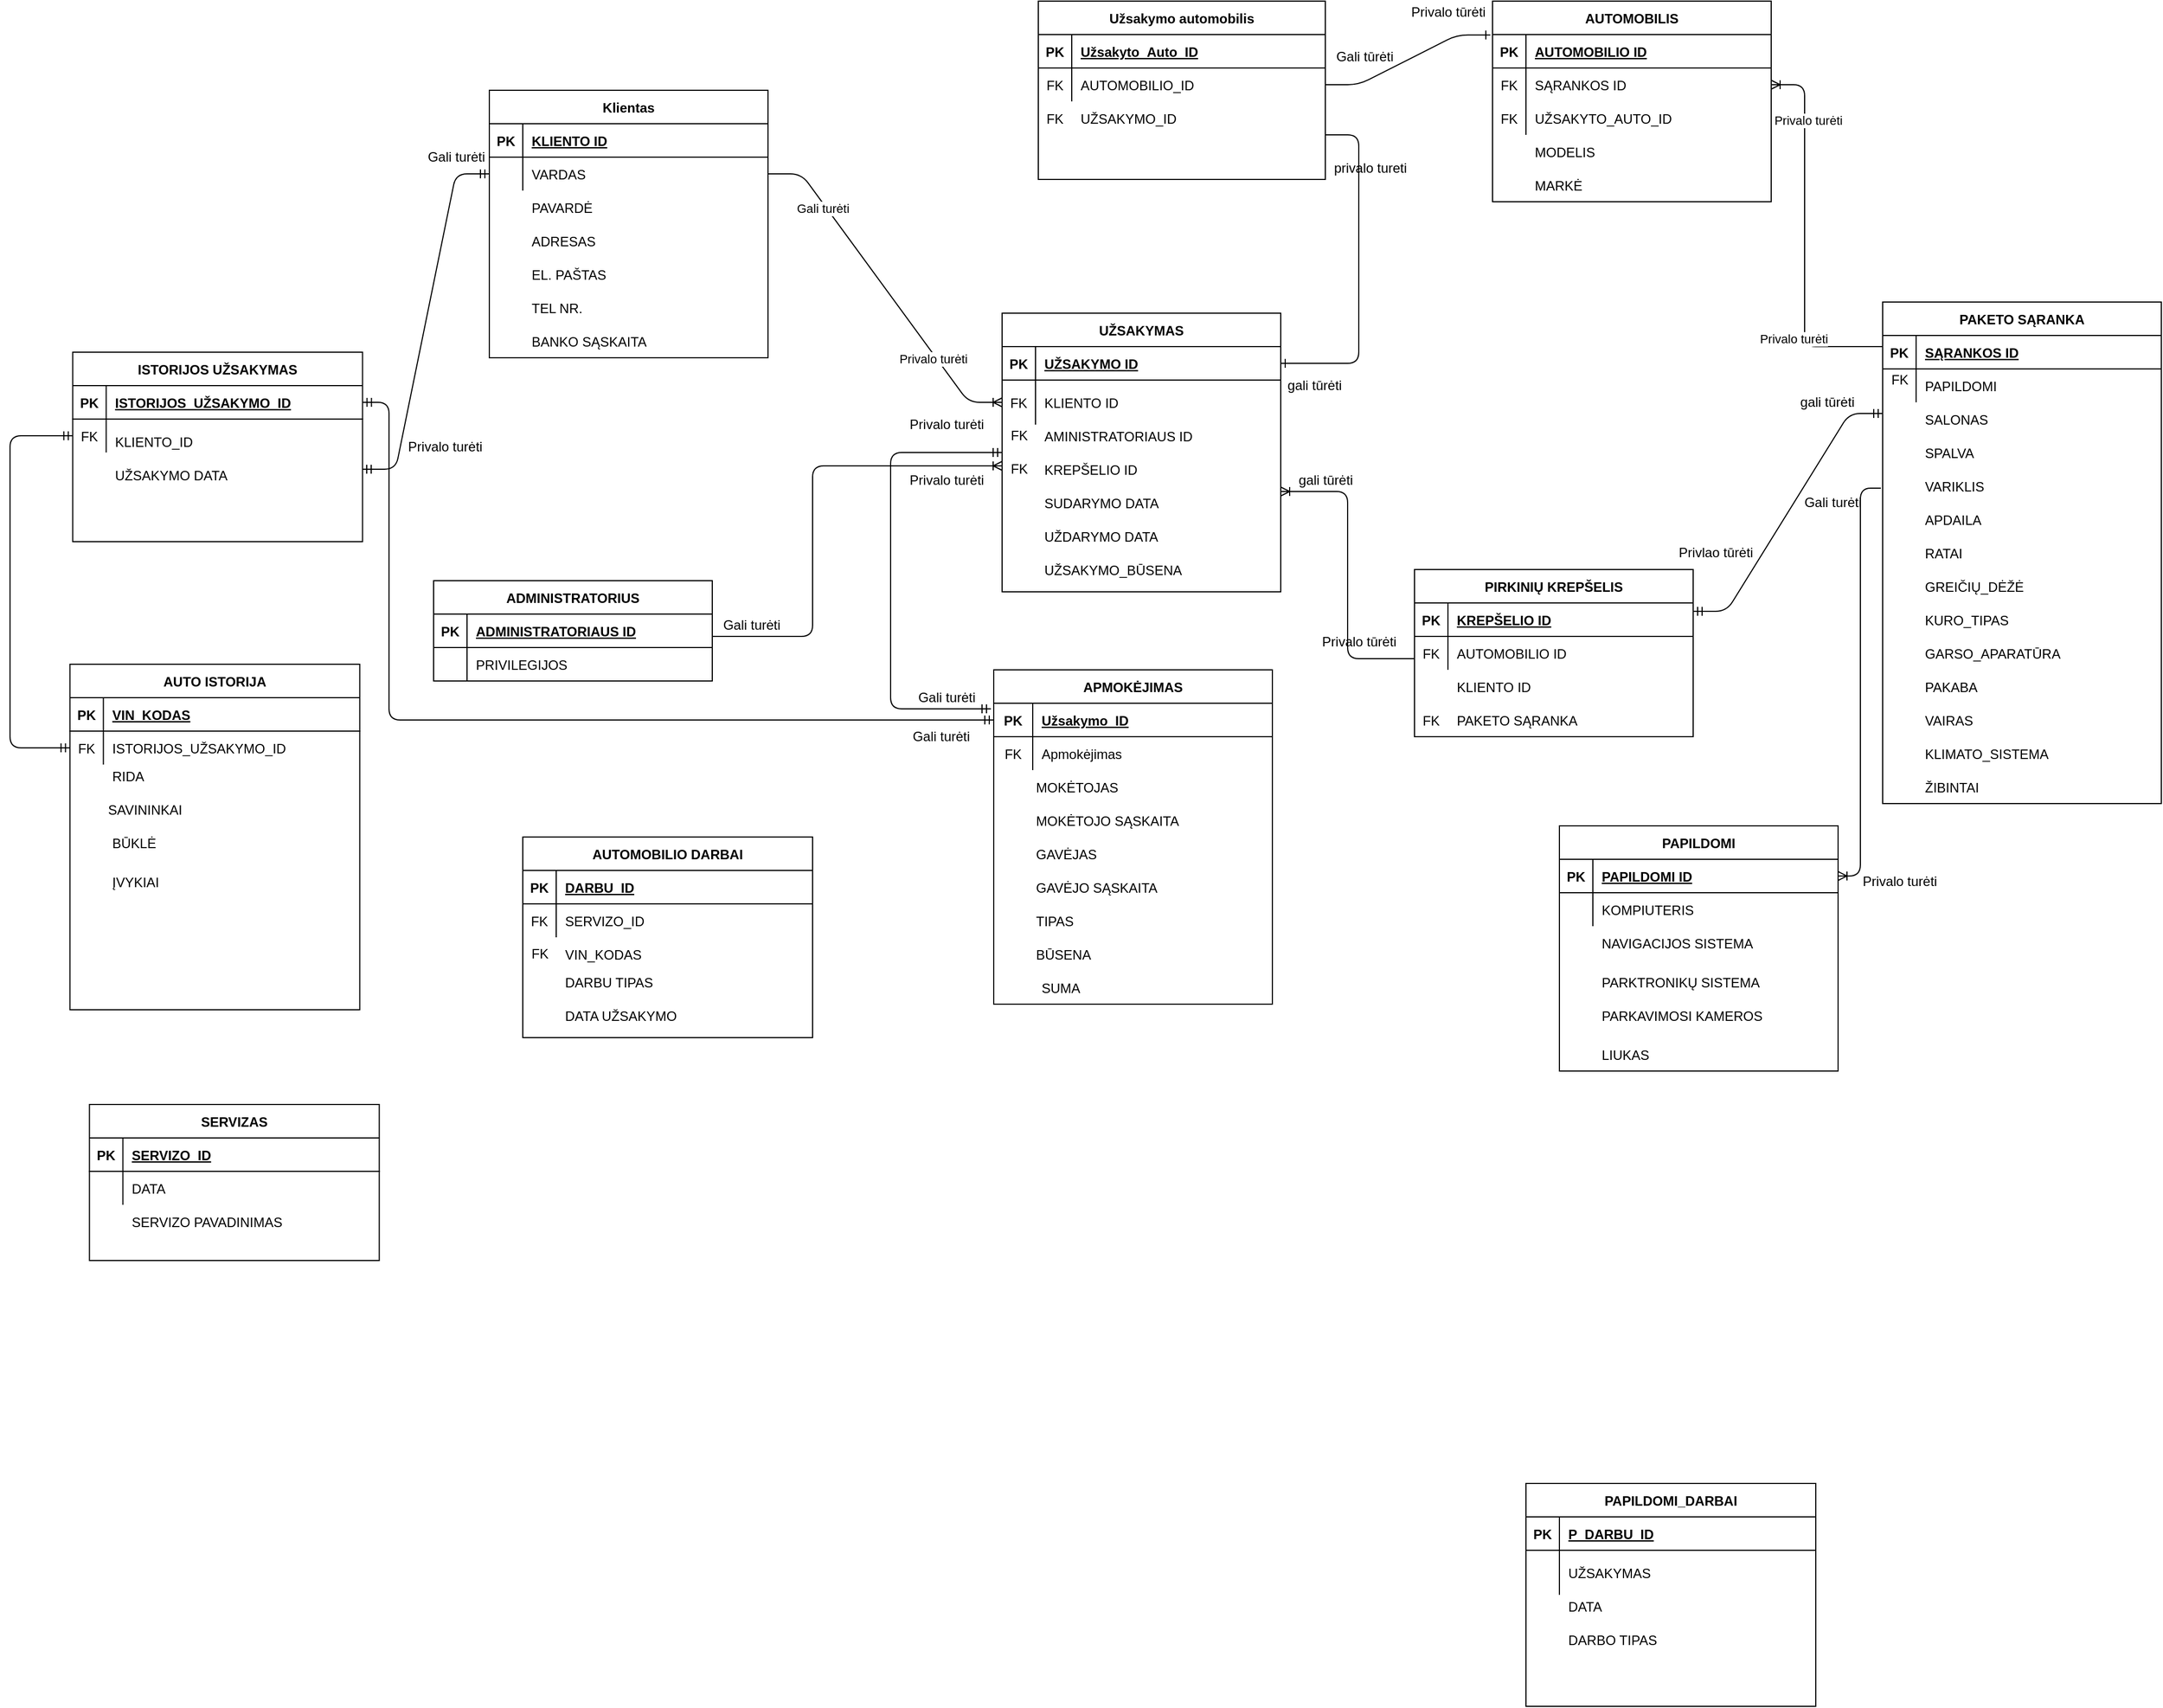 <mxfile version="13.8.1" type="github">
  <diagram id="R2lEEEUBdFMjLlhIrx00" name="Page-1">
    <mxGraphModel dx="2071" dy="1782" grid="1" gridSize="10" guides="1" tooltips="1" connect="1" arrows="1" fold="1" page="1" pageScale="1" pageWidth="850" pageHeight="1100" math="0" shadow="0" extFonts="Permanent Marker^https://fonts.googleapis.com/css?family=Permanent+Marker">
      <root>
        <mxCell id="0" />
        <mxCell id="1" parent="0" />
        <mxCell id="_rreFQ8tZvN1P9uL5Hpa-2" value="VARDAS" style="shape=partialRectangle;overflow=hidden;connectable=0;fillColor=none;top=0;left=0;bottom=0;right=0;align=left;spacingLeft=6;" parent="1" vertex="1">
          <mxGeometry x="150" y="-600" width="220" height="30" as="geometry" />
        </mxCell>
        <mxCell id="_rreFQ8tZvN1P9uL5Hpa-3" value="PAVARDĖ" style="shape=partialRectangle;overflow=hidden;connectable=0;fillColor=none;top=0;left=0;bottom=0;right=0;align=left;spacingLeft=6;" parent="1" vertex="1">
          <mxGeometry x="150" y="-570" width="220" height="30" as="geometry" />
        </mxCell>
        <mxCell id="_rreFQ8tZvN1P9uL5Hpa-4" value="ADRESAS" style="shape=partialRectangle;overflow=hidden;connectable=0;fillColor=none;top=0;left=0;bottom=0;right=0;align=left;spacingLeft=6;" parent="1" vertex="1">
          <mxGeometry x="150" y="-540" width="220" height="30" as="geometry" />
        </mxCell>
        <mxCell id="_rreFQ8tZvN1P9uL5Hpa-5" value="EL. PAŠTAS" style="shape=partialRectangle;overflow=hidden;connectable=0;fillColor=none;top=0;left=0;bottom=0;right=0;align=left;spacingLeft=6;" parent="1" vertex="1">
          <mxGeometry x="150" y="-510" width="220" height="30" as="geometry" />
        </mxCell>
        <mxCell id="_rreFQ8tZvN1P9uL5Hpa-6" value="TEL NR." style="shape=partialRectangle;overflow=hidden;connectable=0;fillColor=none;top=0;left=0;bottom=0;right=0;align=left;spacingLeft=6;" parent="1" vertex="1">
          <mxGeometry x="150" y="-480" width="220" height="30" as="geometry" />
        </mxCell>
        <mxCell id="_rreFQ8tZvN1P9uL5Hpa-7" value="BANKO SĄSKAITA" style="shape=partialRectangle;overflow=hidden;connectable=0;fillColor=none;top=0;left=0;bottom=0;right=0;align=left;spacingLeft=6;" parent="1" vertex="1">
          <mxGeometry x="150" y="-450" width="220" height="30" as="geometry" />
        </mxCell>
        <mxCell id="_rreFQ8tZvN1P9uL5Hpa-22" value="" style="shape=partialRectangle;collapsible=0;dropTarget=0;pointerEvents=0;fillColor=none;points=[[0,0.5],[1,0.5]];portConstraint=eastwest;top=0;left=0;right=0;bottom=0;" parent="1" vertex="1">
          <mxGeometry x="975" y="-505" width="250" height="30" as="geometry" />
        </mxCell>
        <mxCell id="_rreFQ8tZvN1P9uL5Hpa-23" value="" style="shape=partialRectangle;overflow=hidden;connectable=0;fillColor=none;top=0;left=0;bottom=0;right=0;" parent="_rreFQ8tZvN1P9uL5Hpa-22" vertex="1">
          <mxGeometry width="30" height="30" as="geometry" />
        </mxCell>
        <mxCell id="_rreFQ8tZvN1P9uL5Hpa-25" value="MODELIS" style="shape=partialRectangle;overflow=hidden;connectable=0;fillColor=none;top=0;left=0;bottom=0;right=0;align=left;spacingLeft=6;" parent="1" vertex="1">
          <mxGeometry x="1050" y="-620" width="220" height="30" as="geometry" />
        </mxCell>
        <mxCell id="_rreFQ8tZvN1P9uL5Hpa-75" value="PAPILDOMI" style="shape=partialRectangle;overflow=hidden;connectable=0;fillColor=none;top=0;left=0;bottom=0;right=0;align=left;spacingLeft=6;" parent="1" vertex="1">
          <mxGeometry x="1400" y="-410" width="220" height="30" as="geometry" />
        </mxCell>
        <mxCell id="_rreFQ8tZvN1P9uL5Hpa-76" value="SALONAS" style="shape=partialRectangle;overflow=hidden;connectable=0;fillColor=none;top=0;left=0;bottom=0;right=0;align=left;spacingLeft=6;" parent="1" vertex="1">
          <mxGeometry x="1400" y="-380" width="220" height="30" as="geometry" />
        </mxCell>
        <mxCell id="_rreFQ8tZvN1P9uL5Hpa-77" value="SPALVA" style="shape=partialRectangle;overflow=hidden;connectable=0;fillColor=none;top=0;left=0;bottom=0;right=0;align=left;spacingLeft=6;" parent="1" vertex="1">
          <mxGeometry x="1400" y="-350" width="220" height="30" as="geometry" />
        </mxCell>
        <mxCell id="_rreFQ8tZvN1P9uL5Hpa-78" value="APDAILA" style="shape=partialRectangle;overflow=hidden;connectable=0;fillColor=none;top=0;left=0;bottom=0;right=0;align=left;spacingLeft=6;" parent="1" vertex="1">
          <mxGeometry x="1400" y="-290" width="220" height="30" as="geometry" />
        </mxCell>
        <mxCell id="_rreFQ8tZvN1P9uL5Hpa-79" value="VARIKLIS" style="shape=partialRectangle;overflow=hidden;connectable=0;fillColor=none;top=0;left=0;bottom=0;right=0;align=left;spacingLeft=6;" parent="1" vertex="1">
          <mxGeometry x="1400" y="-320" width="220" height="30" as="geometry" />
        </mxCell>
        <mxCell id="_rreFQ8tZvN1P9uL5Hpa-80" value="GREIČIŲ_DĖŽĖ" style="shape=partialRectangle;overflow=hidden;connectable=0;fillColor=none;top=0;left=0;bottom=0;right=0;align=left;spacingLeft=6;" parent="1" vertex="1">
          <mxGeometry x="1400" y="-230" width="220" height="30" as="geometry" />
        </mxCell>
        <mxCell id="_rreFQ8tZvN1P9uL5Hpa-81" value="KURO_TIPAS" style="shape=partialRectangle;overflow=hidden;connectable=0;fillColor=none;top=0;left=0;bottom=0;right=0;align=left;spacingLeft=6;" parent="1" vertex="1">
          <mxGeometry x="1400" y="-200" width="220" height="30" as="geometry" />
        </mxCell>
        <mxCell id="_rreFQ8tZvN1P9uL5Hpa-82" value="GARSO_APARATŪRA" style="shape=partialRectangle;overflow=hidden;connectable=0;fillColor=none;top=0;left=0;bottom=0;right=0;align=left;spacingLeft=6;" parent="1" vertex="1">
          <mxGeometry x="1400" y="-170" width="220" height="30" as="geometry" />
        </mxCell>
        <mxCell id="_rreFQ8tZvN1P9uL5Hpa-83" value="PAKABA" style="shape=partialRectangle;overflow=hidden;connectable=0;fillColor=none;top=0;left=0;bottom=0;right=0;align=left;spacingLeft=6;" parent="1" vertex="1">
          <mxGeometry x="1400" y="-140" width="220" height="30" as="geometry" />
        </mxCell>
        <mxCell id="_rreFQ8tZvN1P9uL5Hpa-84" value="VAIRAS" style="shape=partialRectangle;overflow=hidden;connectable=0;fillColor=none;top=0;left=0;bottom=0;right=0;align=left;spacingLeft=6;" parent="1" vertex="1">
          <mxGeometry x="1400" y="-110" width="220" height="30" as="geometry" />
        </mxCell>
        <mxCell id="_rreFQ8tZvN1P9uL5Hpa-85" value="KLIMATO_SISTEMA" style="shape=partialRectangle;overflow=hidden;connectable=0;fillColor=none;top=0;left=0;bottom=0;right=0;align=left;spacingLeft=6;" parent="1" vertex="1">
          <mxGeometry x="1400" y="-80" width="220" height="30" as="geometry" />
        </mxCell>
        <mxCell id="_rreFQ8tZvN1P9uL5Hpa-86" value="ŽIBINTAI" style="shape=partialRectangle;overflow=hidden;connectable=0;fillColor=none;top=0;left=0;bottom=0;right=0;align=left;spacingLeft=6;" parent="1" vertex="1">
          <mxGeometry x="1400" y="-50" width="220" height="30" as="geometry" />
        </mxCell>
        <mxCell id="_rreFQ8tZvN1P9uL5Hpa-87" value="NAVIGACIJOS SISTEMA" style="shape=partialRectangle;overflow=hidden;connectable=0;fillColor=none;top=0;left=0;bottom=0;right=0;align=left;spacingLeft=6;" parent="1" vertex="1">
          <mxGeometry x="1110" y="90" width="220" height="30" as="geometry" />
        </mxCell>
        <mxCell id="_rreFQ8tZvN1P9uL5Hpa-88" value="PARKTRONIKŲ SISTEMA" style="shape=partialRectangle;overflow=hidden;connectable=0;fillColor=none;top=0;left=0;bottom=0;right=0;align=left;spacingLeft=6;" parent="1" vertex="1">
          <mxGeometry x="1110" y="125" width="220" height="30" as="geometry" />
        </mxCell>
        <mxCell id="_rreFQ8tZvN1P9uL5Hpa-89" value="PARKAVIMOSI KAMEROS" style="shape=partialRectangle;overflow=hidden;connectable=0;fillColor=none;top=0;left=0;bottom=0;right=0;align=left;spacingLeft=6;" parent="1" vertex="1">
          <mxGeometry x="1110" y="155" width="220" height="30" as="geometry" />
        </mxCell>
        <mxCell id="_rreFQ8tZvN1P9uL5Hpa-90" value="LIUKAS" style="shape=partialRectangle;overflow=hidden;connectable=0;fillColor=none;top=0;left=0;bottom=0;right=0;align=left;spacingLeft=6;" parent="1" vertex="1">
          <mxGeometry x="1110" y="190" width="220" height="30" as="geometry" />
        </mxCell>
        <mxCell id="_rreFQ8tZvN1P9uL5Hpa-91" value="KOMPIUTERIS" style="shape=partialRectangle;overflow=hidden;connectable=0;fillColor=none;top=0;left=0;bottom=0;right=0;align=left;spacingLeft=6;" parent="1" vertex="1">
          <mxGeometry x="1110" y="60" width="220" height="30" as="geometry" />
        </mxCell>
        <mxCell id="_rreFQ8tZvN1P9uL5Hpa-106" value="" style="shape=partialRectangle;overflow=hidden;connectable=0;fillColor=none;top=0;left=0;bottom=0;right=0;align=left;spacingLeft=6;" parent="1" vertex="1">
          <mxGeometry x="610" y="-370" width="220" height="30" as="geometry" />
        </mxCell>
        <mxCell id="_rreFQ8tZvN1P9uL5Hpa-108" value="AMINISTRATORIAUS ID" style="shape=partialRectangle;overflow=hidden;connectable=0;fillColor=none;top=0;left=0;bottom=0;right=0;align=left;spacingLeft=6;" parent="1" vertex="1">
          <mxGeometry x="610" y="-365" width="220" height="30" as="geometry" />
        </mxCell>
        <mxCell id="_rreFQ8tZvN1P9uL5Hpa-109" value="UŽDARYMO DATA" style="shape=partialRectangle;overflow=hidden;connectable=0;fillColor=none;top=0;left=0;bottom=0;right=0;align=left;spacingLeft=6;" parent="1" vertex="1">
          <mxGeometry x="610" y="-275" width="220" height="30" as="geometry" />
        </mxCell>
        <mxCell id="_rreFQ8tZvN1P9uL5Hpa-126" value="MOKĖTOJAS" style="shape=partialRectangle;overflow=hidden;connectable=0;fillColor=none;top=0;left=0;bottom=0;right=0;align=left;spacingLeft=6;" parent="1" vertex="1">
          <mxGeometry x="602.5" y="-50" width="220" height="30" as="geometry" />
        </mxCell>
        <mxCell id="_rreFQ8tZvN1P9uL5Hpa-127" value="MOKĖTOJO SĄSKAITA" style="shape=partialRectangle;overflow=hidden;connectable=0;fillColor=none;top=0;left=0;bottom=0;right=0;align=left;spacingLeft=6;" parent="1" vertex="1">
          <mxGeometry x="602.5" y="-20" width="220" height="30" as="geometry" />
        </mxCell>
        <mxCell id="_rreFQ8tZvN1P9uL5Hpa-128" value="GAVĖJAS" style="shape=partialRectangle;overflow=hidden;connectable=0;fillColor=none;top=0;left=0;bottom=0;right=0;align=left;spacingLeft=6;" parent="1" vertex="1">
          <mxGeometry x="602.5" y="10" width="220" height="30" as="geometry" />
        </mxCell>
        <mxCell id="_rreFQ8tZvN1P9uL5Hpa-129" value="GAVĖJO SĄSKAITA" style="shape=partialRectangle;overflow=hidden;connectable=0;fillColor=none;top=0;left=0;bottom=0;right=0;align=left;spacingLeft=6;" parent="1" vertex="1">
          <mxGeometry x="602.5" y="40" width="220" height="30" as="geometry" />
        </mxCell>
        <mxCell id="_rreFQ8tZvN1P9uL5Hpa-130" value="TIPAS" style="shape=partialRectangle;overflow=hidden;connectable=0;fillColor=none;top=0;left=0;bottom=0;right=0;align=left;spacingLeft=6;" parent="1" vertex="1">
          <mxGeometry x="602.5" y="70" width="220" height="30" as="geometry" />
        </mxCell>
        <mxCell id="_rreFQ8tZvN1P9uL5Hpa-131" value="BŪSENA" style="shape=partialRectangle;overflow=hidden;connectable=0;fillColor=none;top=0;left=0;bottom=0;right=0;align=left;spacingLeft=6;" parent="1" vertex="1">
          <mxGeometry x="602.5" y="100" width="220" height="30" as="geometry" />
        </mxCell>
        <mxCell id="_rreFQ8tZvN1P9uL5Hpa-132" value="FK" style="text;html=1;align=center;verticalAlign=middle;resizable=0;points=[];autosize=1;" parent="1" vertex="1">
          <mxGeometry x="1370" y="-410" width="30" height="20" as="geometry" />
        </mxCell>
        <mxCell id="_rreFQ8tZvN1P9uL5Hpa-133" value="RATAI" style="shape=partialRectangle;overflow=hidden;connectable=0;fillColor=none;top=0;left=0;bottom=0;right=0;align=left;spacingLeft=6;" parent="1" vertex="1">
          <mxGeometry x="1400" y="-260" width="220" height="30" as="geometry" />
        </mxCell>
        <mxCell id="_rreFQ8tZvN1P9uL5Hpa-137" value="KLIENTO ID" style="shape=partialRectangle;overflow=hidden;connectable=0;fillColor=none;top=0;left=0;bottom=0;right=0;align=left;spacingLeft=6;" parent="1" vertex="1">
          <mxGeometry x="980" y="-140" width="220" height="30" as="geometry" />
        </mxCell>
        <mxCell id="_rreFQ8tZvN1P9uL5Hpa-119" value="Klientas" style="shape=table;startSize=30;container=1;collapsible=1;childLayout=tableLayout;fixedRows=1;rowLines=0;fontStyle=1;align=center;resizeLast=1;" parent="1" vertex="1">
          <mxGeometry x="120" y="-660" width="250" height="240" as="geometry" />
        </mxCell>
        <mxCell id="_rreFQ8tZvN1P9uL5Hpa-120" value="" style="shape=partialRectangle;collapsible=0;dropTarget=0;pointerEvents=0;fillColor=none;points=[[0,0.5],[1,0.5]];portConstraint=eastwest;top=0;left=0;right=0;bottom=1;" parent="_rreFQ8tZvN1P9uL5Hpa-119" vertex="1">
          <mxGeometry y="30" width="250" height="30" as="geometry" />
        </mxCell>
        <mxCell id="_rreFQ8tZvN1P9uL5Hpa-121" value="PK" style="shape=partialRectangle;overflow=hidden;connectable=0;fillColor=none;top=0;left=0;bottom=0;right=0;fontStyle=1;" parent="_rreFQ8tZvN1P9uL5Hpa-120" vertex="1">
          <mxGeometry width="30" height="30" as="geometry" />
        </mxCell>
        <mxCell id="_rreFQ8tZvN1P9uL5Hpa-122" value="KLIENTO ID" style="shape=partialRectangle;overflow=hidden;connectable=0;fillColor=none;top=0;left=0;bottom=0;right=0;align=left;spacingLeft=6;fontStyle=5;" parent="_rreFQ8tZvN1P9uL5Hpa-120" vertex="1">
          <mxGeometry x="30" width="220" height="30" as="geometry" />
        </mxCell>
        <mxCell id="_rreFQ8tZvN1P9uL5Hpa-123" value="" style="shape=partialRectangle;collapsible=0;dropTarget=0;pointerEvents=0;fillColor=none;points=[[0,0.5],[1,0.5]];portConstraint=eastwest;top=0;left=0;right=0;bottom=0;" parent="_rreFQ8tZvN1P9uL5Hpa-119" vertex="1">
          <mxGeometry y="60" width="250" height="30" as="geometry" />
        </mxCell>
        <mxCell id="_rreFQ8tZvN1P9uL5Hpa-124" value="" style="shape=partialRectangle;overflow=hidden;connectable=0;fillColor=none;top=0;left=0;bottom=0;right=0;" parent="_rreFQ8tZvN1P9uL5Hpa-123" vertex="1">
          <mxGeometry width="30" height="30" as="geometry" />
        </mxCell>
        <mxCell id="_rreFQ8tZvN1P9uL5Hpa-125" value="" style="shape=partialRectangle;overflow=hidden;connectable=0;fillColor=none;top=0;left=0;bottom=0;right=0;align=left;spacingLeft=6;" parent="_rreFQ8tZvN1P9uL5Hpa-123" vertex="1">
          <mxGeometry x="30" width="220" height="30" as="geometry" />
        </mxCell>
        <mxCell id="_rreFQ8tZvN1P9uL5Hpa-99" value="UŽSAKYMAS" style="shape=table;startSize=30;container=1;collapsible=1;childLayout=tableLayout;fixedRows=1;rowLines=0;fontStyle=1;align=center;resizeLast=1;" parent="1" vertex="1">
          <mxGeometry x="580" y="-460" width="250" height="250" as="geometry" />
        </mxCell>
        <mxCell id="_rreFQ8tZvN1P9uL5Hpa-100" value="" style="shape=partialRectangle;collapsible=0;dropTarget=0;pointerEvents=0;fillColor=none;points=[[0,0.5],[1,0.5]];portConstraint=eastwest;top=0;left=0;right=0;bottom=1;" parent="_rreFQ8tZvN1P9uL5Hpa-99" vertex="1">
          <mxGeometry y="30" width="250" height="30" as="geometry" />
        </mxCell>
        <mxCell id="_rreFQ8tZvN1P9uL5Hpa-101" value="PK" style="shape=partialRectangle;overflow=hidden;connectable=0;fillColor=none;top=0;left=0;bottom=0;right=0;fontStyle=1;" parent="_rreFQ8tZvN1P9uL5Hpa-100" vertex="1">
          <mxGeometry width="30" height="30" as="geometry" />
        </mxCell>
        <mxCell id="_rreFQ8tZvN1P9uL5Hpa-102" value="UŽSAKYMO ID" style="shape=partialRectangle;overflow=hidden;connectable=0;fillColor=none;top=0;left=0;bottom=0;right=0;align=left;spacingLeft=6;fontStyle=5;" parent="_rreFQ8tZvN1P9uL5Hpa-100" vertex="1">
          <mxGeometry x="30" width="220" height="30" as="geometry" />
        </mxCell>
        <mxCell id="_rreFQ8tZvN1P9uL5Hpa-103" value="" style="shape=partialRectangle;collapsible=0;dropTarget=0;pointerEvents=0;fillColor=none;points=[[0,0.5],[1,0.5]];portConstraint=eastwest;top=0;left=0;right=0;bottom=0;" parent="_rreFQ8tZvN1P9uL5Hpa-99" vertex="1">
          <mxGeometry y="60" width="250" height="40" as="geometry" />
        </mxCell>
        <mxCell id="_rreFQ8tZvN1P9uL5Hpa-104" value="FK" style="shape=partialRectangle;overflow=hidden;connectable=0;fillColor=none;top=0;left=0;bottom=0;right=0;" parent="_rreFQ8tZvN1P9uL5Hpa-103" vertex="1">
          <mxGeometry width="30" height="40" as="geometry" />
        </mxCell>
        <mxCell id="_rreFQ8tZvN1P9uL5Hpa-105" value="KLIENTO ID" style="shape=partialRectangle;overflow=hidden;connectable=0;fillColor=none;top=0;left=0;bottom=0;right=0;align=left;spacingLeft=6;" parent="_rreFQ8tZvN1P9uL5Hpa-103" vertex="1">
          <mxGeometry x="30" width="220" height="40" as="geometry" />
        </mxCell>
        <mxCell id="_rreFQ8tZvN1P9uL5Hpa-142" value="" style="edgeStyle=entityRelationEdgeStyle;fontSize=12;html=1;endArrow=ERoneToMany;entryX=0;entryY=0.5;entryDx=0;entryDy=0;exitX=1;exitY=0.5;exitDx=0;exitDy=0;" parent="1" source="_rreFQ8tZvN1P9uL5Hpa-123" target="_rreFQ8tZvN1P9uL5Hpa-103" edge="1">
          <mxGeometry width="100" height="100" relative="1" as="geometry">
            <mxPoint x="460" y="-450" as="sourcePoint" />
            <mxPoint x="530" y="-580" as="targetPoint" />
          </mxGeometry>
        </mxCell>
        <mxCell id="_rreFQ8tZvN1P9uL5Hpa-143" value="Gali turėti" style="edgeLabel;html=1;align=center;verticalAlign=middle;resizable=0;points=[];" parent="_rreFQ8tZvN1P9uL5Hpa-142" vertex="1" connectable="0">
          <mxGeometry x="-0.577" y="-3" relative="1" as="geometry">
            <mxPoint as="offset" />
          </mxGeometry>
        </mxCell>
        <mxCell id="_rreFQ8tZvN1P9uL5Hpa-144" value="Privalo turėti" style="edgeLabel;html=1;align=center;verticalAlign=middle;resizable=0;points=[];" parent="_rreFQ8tZvN1P9uL5Hpa-142" vertex="1" connectable="0">
          <mxGeometry x="0.485" y="-3" relative="1" as="geometry">
            <mxPoint as="offset" />
          </mxGeometry>
        </mxCell>
        <mxCell id="_rreFQ8tZvN1P9uL5Hpa-149" value="SUDARYMO DATA" style="shape=partialRectangle;overflow=hidden;connectable=0;fillColor=none;top=0;left=0;bottom=0;right=0;align=left;spacingLeft=6;" parent="1" vertex="1">
          <mxGeometry x="610" y="-305" width="220" height="30" as="geometry" />
        </mxCell>
        <mxCell id="_rreFQ8tZvN1P9uL5Hpa-150" value="FK" style="text;html=1;align=center;verticalAlign=middle;resizable=0;points=[];autosize=1;" parent="1" vertex="1">
          <mxGeometry x="580" y="-360" width="30" height="20" as="geometry" />
        </mxCell>
        <mxCell id="_rreFQ8tZvN1P9uL5Hpa-155" value="" style="edgeStyle=elbowEdgeStyle;fontSize=12;html=1;endArrow=ERoneToMany;" parent="1" edge="1">
          <mxGeometry width="100" height="100" relative="1" as="geometry">
            <mxPoint x="320" y="-170" as="sourcePoint" />
            <mxPoint x="580" y="-323" as="targetPoint" />
            <Array as="points">
              <mxPoint x="410" y="-77" />
            </Array>
          </mxGeometry>
        </mxCell>
        <mxCell id="_rreFQ8tZvN1P9uL5Hpa-156" value="Privalo turėti" style="text;html=1;align=center;verticalAlign=middle;resizable=0;points=[];autosize=1;" parent="1" vertex="1">
          <mxGeometry x="490" y="-320" width="80" height="20" as="geometry" />
        </mxCell>
        <mxCell id="_rreFQ8tZvN1P9uL5Hpa-110" value="ADMINISTRATORIUS" style="shape=table;startSize=30;container=1;collapsible=1;childLayout=tableLayout;fixedRows=1;rowLines=0;fontStyle=1;align=center;resizeLast=1;" parent="1" vertex="1">
          <mxGeometry x="70" y="-220" width="250" height="90" as="geometry" />
        </mxCell>
        <mxCell id="_rreFQ8tZvN1P9uL5Hpa-111" value="" style="shape=partialRectangle;collapsible=0;dropTarget=0;pointerEvents=0;fillColor=none;points=[[0,0.5],[1,0.5]];portConstraint=eastwest;top=0;left=0;right=0;bottom=1;" parent="_rreFQ8tZvN1P9uL5Hpa-110" vertex="1">
          <mxGeometry y="30" width="250" height="30" as="geometry" />
        </mxCell>
        <mxCell id="_rreFQ8tZvN1P9uL5Hpa-112" value="PK" style="shape=partialRectangle;overflow=hidden;connectable=0;fillColor=none;top=0;left=0;bottom=0;right=0;fontStyle=1;" parent="_rreFQ8tZvN1P9uL5Hpa-111" vertex="1">
          <mxGeometry width="30" height="30" as="geometry" />
        </mxCell>
        <mxCell id="_rreFQ8tZvN1P9uL5Hpa-113" value="ADMINISTRATORIAUS ID" style="shape=partialRectangle;overflow=hidden;connectable=0;fillColor=none;top=0;left=0;bottom=0;right=0;align=left;spacingLeft=6;fontStyle=5;" parent="_rreFQ8tZvN1P9uL5Hpa-111" vertex="1">
          <mxGeometry x="30" width="220" height="30" as="geometry" />
        </mxCell>
        <mxCell id="_rreFQ8tZvN1P9uL5Hpa-114" value="" style="shape=partialRectangle;collapsible=0;dropTarget=0;pointerEvents=0;fillColor=none;points=[[0,0.5],[1,0.5]];portConstraint=eastwest;top=0;left=0;right=0;bottom=0;" parent="_rreFQ8tZvN1P9uL5Hpa-110" vertex="1">
          <mxGeometry y="60" width="250" height="30" as="geometry" />
        </mxCell>
        <mxCell id="_rreFQ8tZvN1P9uL5Hpa-115" value="" style="shape=partialRectangle;overflow=hidden;connectable=0;fillColor=none;top=0;left=0;bottom=0;right=0;" parent="_rreFQ8tZvN1P9uL5Hpa-114" vertex="1">
          <mxGeometry width="30" height="30" as="geometry" />
        </mxCell>
        <mxCell id="_rreFQ8tZvN1P9uL5Hpa-116" value="PRIVILEGIJOS" style="shape=partialRectangle;overflow=hidden;connectable=0;fillColor=none;top=0;left=0;bottom=0;right=0;align=left;spacingLeft=6;" parent="_rreFQ8tZvN1P9uL5Hpa-114" vertex="1">
          <mxGeometry x="30" width="220" height="30" as="geometry" />
        </mxCell>
        <mxCell id="_rreFQ8tZvN1P9uL5Hpa-157" value="Gali turėti" style="text;html=1;align=center;verticalAlign=middle;resizable=0;points=[];autosize=1;" parent="1" vertex="1">
          <mxGeometry x="320" y="-190" width="70" height="20" as="geometry" />
        </mxCell>
        <mxCell id="_rreFQ8tZvN1P9uL5Hpa-159" value="Privalo turėti" style="text;html=1;align=center;verticalAlign=middle;resizable=0;points=[];autosize=1;" parent="1" vertex="1">
          <mxGeometry x="490" y="-370" width="80" height="20" as="geometry" />
        </mxCell>
        <mxCell id="_rreFQ8tZvN1P9uL5Hpa-160" value="Gali turėti" style="text;html=1;align=center;verticalAlign=middle;resizable=0;points=[];autosize=1;" parent="1" vertex="1">
          <mxGeometry x="495" y="-125" width="70" height="20" as="geometry" />
        </mxCell>
        <mxCell id="_rreFQ8tZvN1P9uL5Hpa-167" value="" style="edgeStyle=elbowEdgeStyle;fontSize=12;html=1;endArrow=ERoneToMany;entryX=1;entryY=0.5;entryDx=0;entryDy=0;" parent="1" target="C-vyLk0tnHw3VtMMgP7b-6" edge="1">
          <mxGeometry width="100" height="100" relative="1" as="geometry">
            <mxPoint x="1370" y="-430" as="sourcePoint" />
            <mxPoint x="1330" y="-575" as="targetPoint" />
            <Array as="points">
              <mxPoint x="1300" y="-420" />
              <mxPoint x="1300" y="-510" />
              <mxPoint x="1290" y="-520" />
              <mxPoint x="1360" y="-530" />
            </Array>
          </mxGeometry>
        </mxCell>
        <mxCell id="_rreFQ8tZvN1P9uL5Hpa-168" value="Privalo turėti" style="edgeLabel;html=1;align=center;verticalAlign=middle;resizable=0;points=[];" parent="_rreFQ8tZvN1P9uL5Hpa-167" vertex="1" connectable="0">
          <mxGeometry x="0.715" y="-4" relative="1" as="geometry">
            <mxPoint x="-1.67" y="14" as="offset" />
          </mxGeometry>
        </mxCell>
        <mxCell id="_rreFQ8tZvN1P9uL5Hpa-169" value="Privalo turėti" style="edgeLabel;html=1;align=center;verticalAlign=middle;resizable=0;points=[];" parent="_rreFQ8tZvN1P9uL5Hpa-167" vertex="1" connectable="0">
          <mxGeometry x="-0.415" y="3" relative="1" as="geometry">
            <mxPoint x="-7" y="21" as="offset" />
          </mxGeometry>
        </mxCell>
        <mxCell id="_rreFQ8tZvN1P9uL5Hpa-170" value="" style="edgeStyle=elbowEdgeStyle;fontSize=12;html=1;endArrow=ERoneToMany;entryX=1;entryY=0.5;entryDx=0;entryDy=0;exitX=1.12;exitY=-0.15;exitDx=0;exitDy=0;exitPerimeter=0;" parent="1" source="_rreFQ8tZvN1P9uL5Hpa-172" target="_rreFQ8tZvN1P9uL5Hpa-16" edge="1">
          <mxGeometry width="100" height="100" relative="1" as="geometry">
            <mxPoint x="1360" y="-350" as="sourcePoint" />
            <mxPoint x="1190" y="-145" as="targetPoint" />
            <Array as="points">
              <mxPoint x="1350" y="-80" />
              <mxPoint x="1260" y="-330" />
            </Array>
          </mxGeometry>
        </mxCell>
        <mxCell id="_rreFQ8tZvN1P9uL5Hpa-171" value="Privalo turėti" style="text;html=1;align=center;verticalAlign=middle;resizable=0;points=[];autosize=1;" parent="1" vertex="1">
          <mxGeometry x="1345" y="40" width="80" height="20" as="geometry" />
        </mxCell>
        <mxCell id="_rreFQ8tZvN1P9uL5Hpa-172" value="Gali turėti" style="text;html=1;align=center;verticalAlign=middle;resizable=0;points=[];autosize=1;" parent="1" vertex="1">
          <mxGeometry x="1290" y="-300" width="70" height="20" as="geometry" />
        </mxCell>
        <mxCell id="5hBawhoNTrniM8IU30Z3-1" value="" style="edgeStyle=elbowEdgeStyle;fontSize=12;html=1;endArrow=ERmandOne;startArrow=ERmandOne;entryX=0;entryY=0.5;entryDx=0;entryDy=0;" parent="1" target="_rreFQ8tZvN1P9uL5Hpa-99" edge="1">
          <mxGeometry width="100" height="100" relative="1" as="geometry">
            <mxPoint x="570" y="-105" as="sourcePoint" />
            <mxPoint x="620" y="-340" as="targetPoint" />
            <Array as="points">
              <mxPoint x="480" y="-300" />
            </Array>
          </mxGeometry>
        </mxCell>
        <mxCell id="5hBawhoNTrniM8IU30Z3-4" value="FK" style="text;html=1;align=center;verticalAlign=middle;resizable=0;points=[];autosize=1;" parent="1" vertex="1">
          <mxGeometry x="580" y="-330" width="30" height="20" as="geometry" />
        </mxCell>
        <mxCell id="5hBawhoNTrniM8IU30Z3-5" value="KREPŠELIO ID" style="shape=partialRectangle;overflow=hidden;connectable=0;fillColor=none;top=0;left=0;bottom=0;right=0;align=left;spacingLeft=6;" parent="1" vertex="1">
          <mxGeometry x="610" y="-335" width="220" height="30" as="geometry" />
        </mxCell>
        <mxCell id="y4-3eZg2eUFQi9AqtClR-2" value="SUMA" style="shape=partialRectangle;overflow=hidden;connectable=0;fillColor=none;top=0;left=0;bottom=0;right=0;align=left;spacingLeft=6;" parent="1" vertex="1">
          <mxGeometry x="607.5" y="130" width="215" height="30" as="geometry" />
        </mxCell>
        <mxCell id="C-vyLk0tnHw3VtMMgP7b-2" value="AUTOMOBILIS" style="shape=table;startSize=30;container=1;collapsible=1;childLayout=tableLayout;fixedRows=1;rowLines=0;fontStyle=1;align=center;resizeLast=1;" parent="1" vertex="1">
          <mxGeometry x="1020" y="-740" width="250" height="180" as="geometry" />
        </mxCell>
        <mxCell id="C-vyLk0tnHw3VtMMgP7b-3" value="" style="shape=partialRectangle;collapsible=0;dropTarget=0;pointerEvents=0;fillColor=none;points=[[0,0.5],[1,0.5]];portConstraint=eastwest;top=0;left=0;right=0;bottom=1;" parent="C-vyLk0tnHw3VtMMgP7b-2" vertex="1">
          <mxGeometry y="30" width="250" height="30" as="geometry" />
        </mxCell>
        <mxCell id="C-vyLk0tnHw3VtMMgP7b-4" value="PK" style="shape=partialRectangle;overflow=hidden;connectable=0;fillColor=none;top=0;left=0;bottom=0;right=0;fontStyle=1;" parent="C-vyLk0tnHw3VtMMgP7b-3" vertex="1">
          <mxGeometry width="30" height="30" as="geometry" />
        </mxCell>
        <mxCell id="C-vyLk0tnHw3VtMMgP7b-5" value="AUTOMOBILIO ID" style="shape=partialRectangle;overflow=hidden;connectable=0;fillColor=none;top=0;left=0;bottom=0;right=0;align=left;spacingLeft=6;fontStyle=5;" parent="C-vyLk0tnHw3VtMMgP7b-3" vertex="1">
          <mxGeometry x="30" width="220" height="30" as="geometry" />
        </mxCell>
        <mxCell id="C-vyLk0tnHw3VtMMgP7b-6" value="" style="shape=partialRectangle;collapsible=0;dropTarget=0;pointerEvents=0;fillColor=none;points=[[0,0.5],[1,0.5]];portConstraint=eastwest;top=0;left=0;right=0;bottom=0;" parent="C-vyLk0tnHw3VtMMgP7b-2" vertex="1">
          <mxGeometry y="60" width="250" height="30" as="geometry" />
        </mxCell>
        <mxCell id="C-vyLk0tnHw3VtMMgP7b-7" value="FK" style="shape=partialRectangle;overflow=hidden;connectable=0;fillColor=none;top=0;left=0;bottom=0;right=0;" parent="C-vyLk0tnHw3VtMMgP7b-6" vertex="1">
          <mxGeometry width="30" height="30" as="geometry" />
        </mxCell>
        <mxCell id="C-vyLk0tnHw3VtMMgP7b-8" value="SĄRANKOS ID" style="shape=partialRectangle;overflow=hidden;connectable=0;fillColor=none;top=0;left=0;bottom=0;right=0;align=left;spacingLeft=6;" parent="C-vyLk0tnHw3VtMMgP7b-6" vertex="1">
          <mxGeometry x="30" width="220" height="30" as="geometry" />
        </mxCell>
        <mxCell id="C-vyLk0tnHw3VtMMgP7b-9" value="" style="shape=partialRectangle;collapsible=0;dropTarget=0;pointerEvents=0;fillColor=none;points=[[0,0.5],[1,0.5]];portConstraint=eastwest;top=0;left=0;right=0;bottom=0;" parent="C-vyLk0tnHw3VtMMgP7b-2" vertex="1">
          <mxGeometry y="90" width="250" height="30" as="geometry" />
        </mxCell>
        <mxCell id="C-vyLk0tnHw3VtMMgP7b-10" value="" style="shape=partialRectangle;overflow=hidden;connectable=0;fillColor=none;top=0;left=0;bottom=0;right=0;" parent="C-vyLk0tnHw3VtMMgP7b-9" vertex="1">
          <mxGeometry width="30" height="30" as="geometry" />
        </mxCell>
        <mxCell id="C-vyLk0tnHw3VtMMgP7b-11" value="UŽSAKYTO_AUTO_ID" style="shape=partialRectangle;overflow=hidden;connectable=0;fillColor=none;top=0;left=0;bottom=0;right=0;align=left;spacingLeft=6;" parent="C-vyLk0tnHw3VtMMgP7b-9" vertex="1">
          <mxGeometry x="30" width="220" height="30" as="geometry" />
        </mxCell>
        <mxCell id="_rreFQ8tZvN1P9uL5Hpa-68" value="PAKETO SĄRANKA" style="shape=table;startSize=30;container=1;collapsible=1;childLayout=tableLayout;fixedRows=1;rowLines=0;fontStyle=1;align=center;resizeLast=1;" parent="1" vertex="1">
          <mxGeometry x="1370" y="-470" width="250" height="450" as="geometry" />
        </mxCell>
        <mxCell id="_rreFQ8tZvN1P9uL5Hpa-69" value="" style="shape=partialRectangle;collapsible=0;dropTarget=0;pointerEvents=0;fillColor=none;points=[[0,0.5],[1,0.5]];portConstraint=eastwest;top=0;left=0;right=0;bottom=1;" parent="_rreFQ8tZvN1P9uL5Hpa-68" vertex="1">
          <mxGeometry y="30" width="250" height="30" as="geometry" />
        </mxCell>
        <mxCell id="_rreFQ8tZvN1P9uL5Hpa-70" value="PK" style="shape=partialRectangle;overflow=hidden;connectable=0;fillColor=none;top=0;left=0;bottom=0;right=0;fontStyle=1;" parent="_rreFQ8tZvN1P9uL5Hpa-69" vertex="1">
          <mxGeometry width="30" height="30" as="geometry" />
        </mxCell>
        <mxCell id="_rreFQ8tZvN1P9uL5Hpa-71" value="SĄRANKOS ID" style="shape=partialRectangle;overflow=hidden;connectable=0;fillColor=none;top=0;left=0;bottom=0;right=0;align=left;spacingLeft=6;fontStyle=5;" parent="_rreFQ8tZvN1P9uL5Hpa-69" vertex="1">
          <mxGeometry x="30" width="220" height="30" as="geometry" />
        </mxCell>
        <mxCell id="_rreFQ8tZvN1P9uL5Hpa-72" value="" style="shape=partialRectangle;collapsible=0;dropTarget=0;pointerEvents=0;fillColor=none;points=[[0,0.5],[1,0.5]];portConstraint=eastwest;top=0;left=0;right=0;bottom=0;" parent="_rreFQ8tZvN1P9uL5Hpa-68" vertex="1">
          <mxGeometry y="60" width="250" height="30" as="geometry" />
        </mxCell>
        <mxCell id="_rreFQ8tZvN1P9uL5Hpa-73" value="" style="shape=partialRectangle;overflow=hidden;connectable=0;fillColor=none;top=0;left=0;bottom=0;right=0;" parent="_rreFQ8tZvN1P9uL5Hpa-72" vertex="1">
          <mxGeometry width="30" height="30" as="geometry" />
        </mxCell>
        <mxCell id="_rreFQ8tZvN1P9uL5Hpa-74" value="" style="shape=partialRectangle;overflow=hidden;connectable=0;fillColor=none;top=0;left=0;bottom=0;right=0;align=left;spacingLeft=6;" parent="_rreFQ8tZvN1P9uL5Hpa-72" vertex="1">
          <mxGeometry x="30" width="220" height="30" as="geometry" />
        </mxCell>
        <mxCell id="_rreFQ8tZvN1P9uL5Hpa-15" value="PAPILDOMI" style="shape=table;startSize=30;container=1;collapsible=1;childLayout=tableLayout;fixedRows=1;rowLines=0;fontStyle=1;align=center;resizeLast=1;" parent="1" vertex="1">
          <mxGeometry x="1080" width="250" height="220" as="geometry" />
        </mxCell>
        <mxCell id="_rreFQ8tZvN1P9uL5Hpa-16" value="" style="shape=partialRectangle;collapsible=0;dropTarget=0;pointerEvents=0;fillColor=none;points=[[0,0.5],[1,0.5]];portConstraint=eastwest;top=0;left=0;right=0;bottom=1;" parent="_rreFQ8tZvN1P9uL5Hpa-15" vertex="1">
          <mxGeometry y="30" width="250" height="30" as="geometry" />
        </mxCell>
        <mxCell id="_rreFQ8tZvN1P9uL5Hpa-17" value="PK" style="shape=partialRectangle;overflow=hidden;connectable=0;fillColor=none;top=0;left=0;bottom=0;right=0;fontStyle=1;" parent="_rreFQ8tZvN1P9uL5Hpa-16" vertex="1">
          <mxGeometry width="30" height="30" as="geometry" />
        </mxCell>
        <mxCell id="_rreFQ8tZvN1P9uL5Hpa-18" value="PAPILDOMI ID" style="shape=partialRectangle;overflow=hidden;connectable=0;fillColor=none;top=0;left=0;bottom=0;right=0;align=left;spacingLeft=6;fontStyle=5;" parent="_rreFQ8tZvN1P9uL5Hpa-16" vertex="1">
          <mxGeometry x="30" width="220" height="30" as="geometry" />
        </mxCell>
        <mxCell id="_rreFQ8tZvN1P9uL5Hpa-19" value="" style="shape=partialRectangle;collapsible=0;dropTarget=0;pointerEvents=0;fillColor=none;points=[[0,0.5],[1,0.5]];portConstraint=eastwest;top=0;left=0;right=0;bottom=0;" parent="_rreFQ8tZvN1P9uL5Hpa-15" vertex="1">
          <mxGeometry y="60" width="250" height="30" as="geometry" />
        </mxCell>
        <mxCell id="_rreFQ8tZvN1P9uL5Hpa-20" value="" style="shape=partialRectangle;overflow=hidden;connectable=0;fillColor=none;top=0;left=0;bottom=0;right=0;" parent="_rreFQ8tZvN1P9uL5Hpa-19" vertex="1">
          <mxGeometry width="30" height="30" as="geometry" />
        </mxCell>
        <mxCell id="_rreFQ8tZvN1P9uL5Hpa-21" value="" style="shape=partialRectangle;overflow=hidden;connectable=0;fillColor=none;top=0;left=0;bottom=0;right=0;align=left;spacingLeft=6;" parent="_rreFQ8tZvN1P9uL5Hpa-19" vertex="1">
          <mxGeometry x="30" width="220" height="30" as="geometry" />
        </mxCell>
        <mxCell id="y4-3eZg2eUFQi9AqtClR-17" value="" style="shape=partialRectangle;overflow=hidden;connectable=0;fillColor=none;top=0;left=0;bottom=0;right=0;align=left;spacingLeft=6;" parent="1" vertex="1">
          <mxGeometry x="642.5" y="-650" width="220" height="30" as="geometry" />
        </mxCell>
        <mxCell id="y4-3eZg2eUFQi9AqtClR-19" value="FK" style="shape=partialRectangle;overflow=hidden;connectable=0;fillColor=none;top=0;left=0;bottom=0;right=0;" parent="1" vertex="1">
          <mxGeometry x="612.5" y="-650" width="30" height="30" as="geometry" />
        </mxCell>
        <mxCell id="y4-3eZg2eUFQi9AqtClR-9" value="Užsakymo automobilis" style="shape=table;startSize=30;container=1;collapsible=1;childLayout=tableLayout;fixedRows=1;rowLines=0;fontStyle=1;align=center;resizeLast=1;" parent="1" vertex="1">
          <mxGeometry x="612.5" y="-740" width="257.5" height="160" as="geometry" />
        </mxCell>
        <mxCell id="y4-3eZg2eUFQi9AqtClR-10" value="" style="shape=partialRectangle;collapsible=0;dropTarget=0;pointerEvents=0;fillColor=none;points=[[0,0.5],[1,0.5]];portConstraint=eastwest;top=0;left=0;right=0;bottom=1;" parent="y4-3eZg2eUFQi9AqtClR-9" vertex="1">
          <mxGeometry y="30" width="257.5" height="30" as="geometry" />
        </mxCell>
        <mxCell id="y4-3eZg2eUFQi9AqtClR-11" value="PK" style="shape=partialRectangle;overflow=hidden;connectable=0;fillColor=none;top=0;left=0;bottom=0;right=0;fontStyle=1;" parent="y4-3eZg2eUFQi9AqtClR-10" vertex="1">
          <mxGeometry width="30" height="30" as="geometry" />
        </mxCell>
        <mxCell id="y4-3eZg2eUFQi9AqtClR-12" value="Užsakyto_Auto_ID" style="shape=partialRectangle;overflow=hidden;connectable=0;fillColor=none;top=0;left=0;bottom=0;right=0;align=left;spacingLeft=6;fontStyle=5;" parent="y4-3eZg2eUFQi9AqtClR-10" vertex="1">
          <mxGeometry x="30" width="227.5" height="30" as="geometry" />
        </mxCell>
        <mxCell id="y4-3eZg2eUFQi9AqtClR-13" value="" style="shape=partialRectangle;collapsible=0;dropTarget=0;pointerEvents=0;fillColor=none;points=[[0,0.5],[1,0.5]];portConstraint=eastwest;top=0;left=0;right=0;bottom=0;" parent="y4-3eZg2eUFQi9AqtClR-9" vertex="1">
          <mxGeometry y="60" width="257.5" height="30" as="geometry" />
        </mxCell>
        <mxCell id="y4-3eZg2eUFQi9AqtClR-14" value="FK" style="shape=partialRectangle;overflow=hidden;connectable=0;fillColor=none;top=0;left=0;bottom=0;right=0;" parent="y4-3eZg2eUFQi9AqtClR-13" vertex="1">
          <mxGeometry width="30" height="30" as="geometry" />
        </mxCell>
        <mxCell id="y4-3eZg2eUFQi9AqtClR-15" value="AUTOMOBILIO_ID" style="shape=partialRectangle;overflow=hidden;connectable=0;fillColor=none;top=0;left=0;bottom=0;right=0;align=left;spacingLeft=6;" parent="y4-3eZg2eUFQi9AqtClR-13" vertex="1">
          <mxGeometry x="30" width="227.5" height="30" as="geometry" />
        </mxCell>
        <mxCell id="y4-3eZg2eUFQi9AqtClR-21" value="gali tūrėti" style="text;html=1;align=center;verticalAlign=middle;resizable=0;points=[];autosize=1;" parent="1" vertex="1">
          <mxGeometry x="830" y="-405" width="60" height="20" as="geometry" />
        </mxCell>
        <mxCell id="y4-3eZg2eUFQi9AqtClR-27" value="UŽSAKYMO_ID" style="shape=partialRectangle;overflow=hidden;connectable=0;fillColor=none;top=0;left=0;bottom=0;right=0;align=left;spacingLeft=6;" parent="1" vertex="1">
          <mxGeometry x="642.5" y="-650" width="220" height="30" as="geometry" />
        </mxCell>
        <mxCell id="y4-3eZg2eUFQi9AqtClR-29" value="" style="edgeStyle=entityRelationEdgeStyle;fontSize=12;html=1;endArrow=ERone;endFill=1;entryX=-0.008;entryY=0.169;entryDx=0;entryDy=0;entryPerimeter=0;exitX=1;exitY=0.5;exitDx=0;exitDy=0;" parent="1" source="y4-3eZg2eUFQi9AqtClR-13" target="C-vyLk0tnHw3VtMMgP7b-2" edge="1">
          <mxGeometry width="100" height="100" relative="1" as="geometry">
            <mxPoint x="890" y="-590" as="sourcePoint" />
            <mxPoint x="990" y="-690" as="targetPoint" />
          </mxGeometry>
        </mxCell>
        <mxCell id="y4-3eZg2eUFQi9AqtClR-30" value="Privalo tūrėti" style="text;html=1;align=center;verticalAlign=middle;resizable=0;points=[];autosize=1;" parent="1" vertex="1">
          <mxGeometry x="940" y="-740" width="80" height="20" as="geometry" />
        </mxCell>
        <mxCell id="y4-3eZg2eUFQi9AqtClR-31" value="Gali tūrėti" style="text;html=1;align=center;verticalAlign=middle;resizable=0;points=[];autosize=1;" parent="1" vertex="1">
          <mxGeometry x="870" y="-700" width="70" height="20" as="geometry" />
        </mxCell>
        <mxCell id="y4-3eZg2eUFQi9AqtClR-32" value="MARKĖ" style="shape=partialRectangle;overflow=hidden;connectable=0;fillColor=none;top=0;left=0;bottom=0;right=0;align=left;spacingLeft=6;" parent="1" vertex="1">
          <mxGeometry x="1050" y="-590" width="220" height="30" as="geometry" />
        </mxCell>
        <mxCell id="y4-3eZg2eUFQi9AqtClR-33" value="FK" style="shape=partialRectangle;overflow=hidden;connectable=0;fillColor=none;top=0;left=0;bottom=0;right=0;" parent="1" vertex="1">
          <mxGeometry x="1020" y="-650" width="30" height="30" as="geometry" />
        </mxCell>
        <mxCell id="_rreFQ8tZvN1P9uL5Hpa-92" value="PIRKINIŲ KREPŠELIS" style="shape=table;startSize=30;container=1;collapsible=1;childLayout=tableLayout;fixedRows=1;rowLines=0;fontStyle=1;align=center;resizeLast=1;" parent="1" vertex="1">
          <mxGeometry x="950" y="-230" width="250" height="150" as="geometry" />
        </mxCell>
        <mxCell id="_rreFQ8tZvN1P9uL5Hpa-93" value="" style="shape=partialRectangle;collapsible=0;dropTarget=0;pointerEvents=0;fillColor=none;points=[[0,0.5],[1,0.5]];portConstraint=eastwest;top=0;left=0;right=0;bottom=1;" parent="_rreFQ8tZvN1P9uL5Hpa-92" vertex="1">
          <mxGeometry y="30" width="250" height="30" as="geometry" />
        </mxCell>
        <mxCell id="_rreFQ8tZvN1P9uL5Hpa-94" value="PK" style="shape=partialRectangle;overflow=hidden;connectable=0;fillColor=none;top=0;left=0;bottom=0;right=0;fontStyle=1;" parent="_rreFQ8tZvN1P9uL5Hpa-93" vertex="1">
          <mxGeometry width="30" height="30" as="geometry" />
        </mxCell>
        <mxCell id="_rreFQ8tZvN1P9uL5Hpa-95" value="KREPŠELIO ID" style="shape=partialRectangle;overflow=hidden;connectable=0;fillColor=none;top=0;left=0;bottom=0;right=0;align=left;spacingLeft=6;fontStyle=5;" parent="_rreFQ8tZvN1P9uL5Hpa-93" vertex="1">
          <mxGeometry x="30" width="220" height="30" as="geometry" />
        </mxCell>
        <mxCell id="_rreFQ8tZvN1P9uL5Hpa-96" value="" style="shape=partialRectangle;collapsible=0;dropTarget=0;pointerEvents=0;fillColor=none;points=[[0,0.5],[1,0.5]];portConstraint=eastwest;top=0;left=0;right=0;bottom=0;" parent="_rreFQ8tZvN1P9uL5Hpa-92" vertex="1">
          <mxGeometry y="60" width="250" height="30" as="geometry" />
        </mxCell>
        <mxCell id="_rreFQ8tZvN1P9uL5Hpa-97" value="FK" style="shape=partialRectangle;overflow=hidden;connectable=0;fillColor=none;top=0;left=0;bottom=0;right=0;" parent="_rreFQ8tZvN1P9uL5Hpa-96" vertex="1">
          <mxGeometry width="30" height="30" as="geometry" />
        </mxCell>
        <mxCell id="_rreFQ8tZvN1P9uL5Hpa-98" value="AUTOMOBILIO ID" style="shape=partialRectangle;overflow=hidden;connectable=0;fillColor=none;top=0;left=0;bottom=0;right=0;align=left;spacingLeft=6;" parent="_rreFQ8tZvN1P9uL5Hpa-96" vertex="1">
          <mxGeometry x="30" width="220" height="30" as="geometry" />
        </mxCell>
        <mxCell id="y4-3eZg2eUFQi9AqtClR-34" value="" style="edgeStyle=elbowEdgeStyle;fontSize=12;html=1;endArrow=ERoneToMany;" parent="1" edge="1">
          <mxGeometry width="100" height="100" relative="1" as="geometry">
            <mxPoint x="950" y="-150" as="sourcePoint" />
            <mxPoint x="830" y="-300" as="targetPoint" />
          </mxGeometry>
        </mxCell>
        <mxCell id="y4-3eZg2eUFQi9AqtClR-35" value="gali tūrėti" style="text;html=1;align=center;verticalAlign=middle;resizable=0;points=[];autosize=1;" parent="1" vertex="1">
          <mxGeometry x="840" y="-320" width="60" height="20" as="geometry" />
        </mxCell>
        <mxCell id="y4-3eZg2eUFQi9AqtClR-36" value="Privalo tūrėti" style="text;html=1;align=center;verticalAlign=middle;resizable=0;points=[];autosize=1;" parent="1" vertex="1">
          <mxGeometry x="860" y="-175" width="80" height="20" as="geometry" />
        </mxCell>
        <mxCell id="y4-3eZg2eUFQi9AqtClR-40" value="" style="edgeStyle=entityRelationEdgeStyle;fontSize=12;html=1;endArrow=ERmandOne;startArrow=ERmandOne;exitX=1;exitY=0.25;exitDx=0;exitDy=0;" parent="1" source="_rreFQ8tZvN1P9uL5Hpa-92" edge="1">
          <mxGeometry width="100" height="100" relative="1" as="geometry">
            <mxPoint x="1200" y="-250" as="sourcePoint" />
            <mxPoint x="1370" y="-370" as="targetPoint" />
          </mxGeometry>
        </mxCell>
        <mxCell id="y4-3eZg2eUFQi9AqtClR-41" value="Privlao tūrėti" style="text;html=1;align=center;verticalAlign=middle;resizable=0;points=[];autosize=1;" parent="1" vertex="1">
          <mxGeometry x="1180" y="-255" width="80" height="20" as="geometry" />
        </mxCell>
        <mxCell id="y4-3eZg2eUFQi9AqtClR-42" value="gali tūrėti" style="text;html=1;align=center;verticalAlign=middle;resizable=0;points=[];autosize=1;" parent="1" vertex="1">
          <mxGeometry x="1290" y="-390" width="60" height="20" as="geometry" />
        </mxCell>
        <mxCell id="y4-3eZg2eUFQi9AqtClR-43" value="PAKETO SĄRANKA" style="shape=partialRectangle;overflow=hidden;connectable=0;fillColor=none;top=0;left=0;bottom=0;right=0;align=left;spacingLeft=6;" parent="1" vertex="1">
          <mxGeometry x="980" y="-110" width="220" height="30" as="geometry" />
        </mxCell>
        <mxCell id="y4-3eZg2eUFQi9AqtClR-44" value="FK" style="shape=partialRectangle;overflow=hidden;connectable=0;fillColor=none;top=0;left=0;bottom=0;right=0;" parent="1" vertex="1">
          <mxGeometry x="950" y="-110" width="30" height="30" as="geometry" />
        </mxCell>
        <mxCell id="y4-3eZg2eUFQi9AqtClR-80" value="UŽSAKYMO_BŪSENA" style="shape=partialRectangle;overflow=hidden;connectable=0;fillColor=none;top=0;left=0;bottom=0;right=0;align=left;spacingLeft=6;" parent="1" vertex="1">
          <mxGeometry x="610" y="-245" width="220" height="30" as="geometry" />
        </mxCell>
        <mxCell id="boS1rH_qbeqCh7oih5db-1" value="" style="edgeStyle=elbowEdgeStyle;fontSize=12;html=1;endArrow=ERone;endFill=1;exitX=1;exitY=0.75;exitDx=0;exitDy=0;entryX=1;entryY=0.5;entryDx=0;entryDy=0;" parent="1" source="y4-3eZg2eUFQi9AqtClR-9" target="_rreFQ8tZvN1P9uL5Hpa-100" edge="1">
          <mxGeometry width="100" height="100" relative="1" as="geometry">
            <mxPoint x="840" y="-502.71" as="sourcePoint" />
            <mxPoint x="890" y="-420" as="targetPoint" />
            <Array as="points">
              <mxPoint x="900" y="-520" />
            </Array>
          </mxGeometry>
        </mxCell>
        <mxCell id="boS1rH_qbeqCh7oih5db-2" value="privalo tureti" style="text;html=1;align=center;verticalAlign=middle;resizable=0;points=[];autosize=1;" parent="1" vertex="1">
          <mxGeometry x="870" y="-600" width="80" height="20" as="geometry" />
        </mxCell>
        <mxCell id="boS1rH_qbeqCh7oih5db-3" value="VIN_KODAS" style="shape=partialRectangle;overflow=hidden;connectable=0;fillColor=none;top=0;left=0;bottom=0;right=0;align=left;spacingLeft=6;" parent="1" vertex="1">
          <mxGeometry x="180" y="100" width="230" height="30" as="geometry" />
        </mxCell>
        <mxCell id="boS1rH_qbeqCh7oih5db-6" value="DARBU TIPAS" style="shape=partialRectangle;overflow=hidden;connectable=0;fillColor=none;top=0;left=0;bottom=0;right=0;align=left;spacingLeft=6;" parent="1" vertex="1">
          <mxGeometry x="180" y="125" width="230" height="30" as="geometry" />
        </mxCell>
        <mxCell id="boS1rH_qbeqCh7oih5db-7" value="FK" style="text;html=1;align=center;verticalAlign=middle;resizable=0;points=[];autosize=1;" parent="1" vertex="1">
          <mxGeometry x="150" y="105" width="30" height="20" as="geometry" />
        </mxCell>
        <mxCell id="boS1rH_qbeqCh7oih5db-10" value="SERVIZO PAVADINIMAS" style="shape=partialRectangle;overflow=hidden;connectable=0;fillColor=none;top=0;left=0;bottom=0;right=0;align=left;spacingLeft=6;" parent="1" vertex="1">
          <mxGeometry x="-208.75" y="340" width="230" height="30" as="geometry" />
        </mxCell>
        <mxCell id="boS1rH_qbeqCh7oih5db-11" value="BŪKLĖ" style="shape=partialRectangle;overflow=hidden;connectable=0;fillColor=none;top=0;left=0;bottom=0;right=0;align=left;spacingLeft=6;" parent="1" vertex="1">
          <mxGeometry x="-226.25" width="230" height="30" as="geometry" />
        </mxCell>
        <mxCell id="boS1rH_qbeqCh7oih5db-12" value="DATA UŽSAKYMO" style="shape=partialRectangle;overflow=hidden;connectable=0;fillColor=none;top=0;left=0;bottom=0;right=0;align=left;spacingLeft=6;" parent="1" vertex="1">
          <mxGeometry x="180" y="155" width="230" height="30" as="geometry" />
        </mxCell>
        <mxCell id="boS1rH_qbeqCh7oih5db-13" value="ĮVYKIAI" style="shape=partialRectangle;overflow=hidden;connectable=0;fillColor=none;top=0;left=0;bottom=0;right=0;align=left;spacingLeft=6;" parent="1" vertex="1">
          <mxGeometry x="-226.25" y="35" width="230" height="30" as="geometry" />
        </mxCell>
        <mxCell id="boS1rH_qbeqCh7oih5db-14" value="RIDA" style="shape=partialRectangle;overflow=hidden;connectable=0;fillColor=none;top=0;left=0;bottom=0;right=0;align=left;spacingLeft=6;" parent="1" vertex="1">
          <mxGeometry x="-226.25" y="-60" width="230" height="30" as="geometry" />
        </mxCell>
        <mxCell id="boS1rH_qbeqCh7oih5db-15" value="SAVININKAI" style="shape=partialRectangle;overflow=hidden;connectable=0;fillColor=none;top=0;left=0;bottom=0;right=0;align=left;spacingLeft=6;" parent="1" vertex="1">
          <mxGeometry x="-230" y="-30" width="230" height="30" as="geometry" />
        </mxCell>
        <mxCell id="boS1rH_qbeqCh7oih5db-18" value="DATA" style="shape=partialRectangle;overflow=hidden;connectable=0;fillColor=none;top=0;left=0;bottom=0;right=0;align=left;spacingLeft=6;" parent="1" vertex="1">
          <mxGeometry x="1080" y="680" width="230" height="40" as="geometry" />
        </mxCell>
        <mxCell id="boS1rH_qbeqCh7oih5db-19" value="DARBO TIPAS" style="shape=partialRectangle;overflow=hidden;connectable=0;fillColor=none;top=0;left=0;bottom=0;right=0;align=left;spacingLeft=6;" parent="1" vertex="1">
          <mxGeometry x="1080" y="710" width="230" height="40" as="geometry" />
        </mxCell>
        <mxCell id="C-vyLk0tnHw3VtMMgP7b-23" value="APMOKĖJIMAS" style="shape=table;startSize=30;container=1;collapsible=1;childLayout=tableLayout;fixedRows=1;rowLines=0;fontStyle=1;align=center;resizeLast=1;" parent="1" vertex="1">
          <mxGeometry x="572.5" y="-140" width="250" height="300" as="geometry" />
        </mxCell>
        <mxCell id="C-vyLk0tnHw3VtMMgP7b-24" value="" style="shape=partialRectangle;collapsible=0;dropTarget=0;pointerEvents=0;fillColor=none;points=[[0,0.5],[1,0.5]];portConstraint=eastwest;top=0;left=0;right=0;bottom=1;" parent="C-vyLk0tnHw3VtMMgP7b-23" vertex="1">
          <mxGeometry y="30" width="250" height="30" as="geometry" />
        </mxCell>
        <mxCell id="C-vyLk0tnHw3VtMMgP7b-25" value="PK" style="shape=partialRectangle;overflow=hidden;connectable=0;fillColor=none;top=0;left=0;bottom=0;right=0;fontStyle=1;" parent="C-vyLk0tnHw3VtMMgP7b-24" vertex="1">
          <mxGeometry width="35" height="30" as="geometry" />
        </mxCell>
        <mxCell id="C-vyLk0tnHw3VtMMgP7b-26" value="Užsakymo_ID" style="shape=partialRectangle;overflow=hidden;connectable=0;fillColor=none;top=0;left=0;bottom=0;right=0;align=left;spacingLeft=6;fontStyle=5;" parent="C-vyLk0tnHw3VtMMgP7b-24" vertex="1">
          <mxGeometry x="35" width="215" height="30" as="geometry" />
        </mxCell>
        <mxCell id="C-vyLk0tnHw3VtMMgP7b-27" value="" style="shape=partialRectangle;collapsible=0;dropTarget=0;pointerEvents=0;fillColor=none;points=[[0,0.5],[1,0.5]];portConstraint=eastwest;top=0;left=0;right=0;bottom=0;" parent="C-vyLk0tnHw3VtMMgP7b-23" vertex="1">
          <mxGeometry y="60" width="250" height="30" as="geometry" />
        </mxCell>
        <mxCell id="C-vyLk0tnHw3VtMMgP7b-28" value="FK" style="shape=partialRectangle;overflow=hidden;connectable=0;fillColor=none;top=0;left=0;bottom=0;right=0;" parent="C-vyLk0tnHw3VtMMgP7b-27" vertex="1">
          <mxGeometry width="35" height="30" as="geometry" />
        </mxCell>
        <mxCell id="C-vyLk0tnHw3VtMMgP7b-29" value="Apmokėjimas" style="shape=partialRectangle;overflow=hidden;connectable=0;fillColor=none;top=0;left=0;bottom=0;right=0;align=left;spacingLeft=6;" parent="C-vyLk0tnHw3VtMMgP7b-27" vertex="1">
          <mxGeometry x="35" width="215" height="30" as="geometry" />
        </mxCell>
        <mxCell id="y4-3eZg2eUFQi9AqtClR-100" value="PAPILDOMI_DARBAI" style="shape=table;startSize=30;container=1;collapsible=1;childLayout=tableLayout;fixedRows=1;rowLines=0;fontStyle=1;align=center;resizeLast=1;" parent="1" vertex="1">
          <mxGeometry x="1050" y="590" width="260" height="200" as="geometry" />
        </mxCell>
        <mxCell id="y4-3eZg2eUFQi9AqtClR-101" value="" style="shape=partialRectangle;collapsible=0;dropTarget=0;pointerEvents=0;fillColor=none;points=[[0,0.5],[1,0.5]];portConstraint=eastwest;top=0;left=0;right=0;bottom=1;" parent="y4-3eZg2eUFQi9AqtClR-100" vertex="1">
          <mxGeometry y="30" width="260" height="30" as="geometry" />
        </mxCell>
        <mxCell id="y4-3eZg2eUFQi9AqtClR-102" value="PK" style="shape=partialRectangle;overflow=hidden;connectable=0;fillColor=none;top=0;left=0;bottom=0;right=0;fontStyle=1;" parent="y4-3eZg2eUFQi9AqtClR-101" vertex="1">
          <mxGeometry width="30" height="30" as="geometry" />
        </mxCell>
        <mxCell id="y4-3eZg2eUFQi9AqtClR-103" value="P_DARBU_ID" style="shape=partialRectangle;overflow=hidden;connectable=0;fillColor=none;top=0;left=0;bottom=0;right=0;align=left;spacingLeft=6;fontStyle=5;" parent="y4-3eZg2eUFQi9AqtClR-101" vertex="1">
          <mxGeometry x="30" width="230" height="30" as="geometry" />
        </mxCell>
        <mxCell id="y4-3eZg2eUFQi9AqtClR-104" value="" style="shape=partialRectangle;collapsible=0;dropTarget=0;pointerEvents=0;fillColor=none;points=[[0,0.5],[1,0.5]];portConstraint=eastwest;top=0;left=0;right=0;bottom=0;" parent="y4-3eZg2eUFQi9AqtClR-100" vertex="1">
          <mxGeometry y="60" width="260" height="40" as="geometry" />
        </mxCell>
        <mxCell id="y4-3eZg2eUFQi9AqtClR-105" value="" style="shape=partialRectangle;overflow=hidden;connectable=0;fillColor=none;top=0;left=0;bottom=0;right=0;" parent="y4-3eZg2eUFQi9AqtClR-104" vertex="1">
          <mxGeometry width="30" height="40" as="geometry" />
        </mxCell>
        <mxCell id="y4-3eZg2eUFQi9AqtClR-106" value="UŽSAKYMAS" style="shape=partialRectangle;overflow=hidden;connectable=0;fillColor=none;top=0;left=0;bottom=0;right=0;align=left;spacingLeft=6;" parent="y4-3eZg2eUFQi9AqtClR-104" vertex="1">
          <mxGeometry x="30" width="230" height="40" as="geometry" />
        </mxCell>
        <mxCell id="TmymjtPhz3VpYH2PS2Qm-2" value="KLIENTO_ID" style="shape=partialRectangle;overflow=hidden;connectable=0;fillColor=none;top=0;left=0;bottom=0;right=0;align=left;spacingLeft=6;" vertex="1" parent="1">
          <mxGeometry x="-223.75" y="-360" width="230" height="30" as="geometry" />
        </mxCell>
        <mxCell id="TmymjtPhz3VpYH2PS2Qm-4" value="UŽSAKYMO DATA" style="shape=partialRectangle;overflow=hidden;connectable=0;fillColor=none;top=0;left=0;bottom=0;right=0;align=left;spacingLeft=6;" vertex="1" parent="1">
          <mxGeometry x="-223.75" y="-330" width="230" height="30" as="geometry" />
        </mxCell>
        <mxCell id="TmymjtPhz3VpYH2PS2Qm-8" value="" style="shape=partialRectangle;overflow=hidden;connectable=0;fillColor=none;top=0;left=0;bottom=0;right=0;align=left;spacingLeft=6;" vertex="1" parent="1">
          <mxGeometry x="-267.5" y="-180" width="230" height="30" as="geometry" />
        </mxCell>
        <mxCell id="TmymjtPhz3VpYH2PS2Qm-9" value="ISTORIJOS UŽSAKYMAS" style="shape=table;startSize=30;container=1;collapsible=1;childLayout=tableLayout;fixedRows=1;rowLines=0;fontStyle=1;align=center;resizeLast=1;" vertex="1" parent="1">
          <mxGeometry x="-253.75" y="-425" width="260" height="170" as="geometry" />
        </mxCell>
        <mxCell id="TmymjtPhz3VpYH2PS2Qm-10" value="" style="shape=partialRectangle;collapsible=0;dropTarget=0;pointerEvents=0;fillColor=none;points=[[0,0.5],[1,0.5]];portConstraint=eastwest;top=0;left=0;right=0;bottom=1;" vertex="1" parent="TmymjtPhz3VpYH2PS2Qm-9">
          <mxGeometry y="30" width="260" height="30" as="geometry" />
        </mxCell>
        <mxCell id="TmymjtPhz3VpYH2PS2Qm-11" value="PK" style="shape=partialRectangle;overflow=hidden;connectable=0;fillColor=none;top=0;left=0;bottom=0;right=0;fontStyle=1;" vertex="1" parent="TmymjtPhz3VpYH2PS2Qm-10">
          <mxGeometry width="30" height="30" as="geometry" />
        </mxCell>
        <mxCell id="TmymjtPhz3VpYH2PS2Qm-12" value="ISTORIJOS_UŽSAKYMO_ID" style="shape=partialRectangle;overflow=hidden;connectable=0;fillColor=none;top=0;left=0;bottom=0;right=0;align=left;spacingLeft=6;fontStyle=5;" vertex="1" parent="TmymjtPhz3VpYH2PS2Qm-10">
          <mxGeometry x="30" width="230" height="30" as="geometry" />
        </mxCell>
        <mxCell id="TmymjtPhz3VpYH2PS2Qm-13" value="" style="shape=partialRectangle;collapsible=0;dropTarget=0;pointerEvents=0;fillColor=none;points=[[0,0.5],[1,0.5]];portConstraint=eastwest;top=0;left=0;right=0;bottom=0;" vertex="1" parent="TmymjtPhz3VpYH2PS2Qm-9">
          <mxGeometry y="60" width="260" height="30" as="geometry" />
        </mxCell>
        <mxCell id="TmymjtPhz3VpYH2PS2Qm-14" value="FK" style="shape=partialRectangle;overflow=hidden;connectable=0;fillColor=none;top=0;left=0;bottom=0;right=0;" vertex="1" parent="TmymjtPhz3VpYH2PS2Qm-13">
          <mxGeometry width="30" height="30" as="geometry" />
        </mxCell>
        <mxCell id="TmymjtPhz3VpYH2PS2Qm-15" value="" style="shape=partialRectangle;overflow=hidden;connectable=0;fillColor=none;top=0;left=0;bottom=0;right=0;align=left;spacingLeft=6;" vertex="1" parent="TmymjtPhz3VpYH2PS2Qm-13">
          <mxGeometry x="30" width="230" height="30" as="geometry" />
        </mxCell>
        <mxCell id="TmymjtPhz3VpYH2PS2Qm-17" value="" style="edgeStyle=entityRelationEdgeStyle;fontSize=12;html=1;endArrow=ERmandOne;startArrow=ERmandOne;entryX=0;entryY=0.5;entryDx=0;entryDy=0;" edge="1" parent="1" target="_rreFQ8tZvN1P9uL5Hpa-123">
          <mxGeometry width="100" height="100" relative="1" as="geometry">
            <mxPoint x="6" y="-320" as="sourcePoint" />
            <mxPoint x="250" y="-340" as="targetPoint" />
          </mxGeometry>
        </mxCell>
        <mxCell id="y4-3eZg2eUFQi9AqtClR-59" value="AUTO ISTORIJA" style="shape=table;startSize=30;container=1;collapsible=1;childLayout=tableLayout;fixedRows=1;rowLines=0;fontStyle=1;align=center;resizeLast=1;" parent="1" vertex="1">
          <mxGeometry x="-256.25" y="-145" width="260" height="310" as="geometry" />
        </mxCell>
        <mxCell id="y4-3eZg2eUFQi9AqtClR-60" value="" style="shape=partialRectangle;collapsible=0;dropTarget=0;pointerEvents=0;fillColor=none;points=[[0,0.5],[1,0.5]];portConstraint=eastwest;top=0;left=0;right=0;bottom=1;" parent="y4-3eZg2eUFQi9AqtClR-59" vertex="1">
          <mxGeometry y="30" width="260" height="30" as="geometry" />
        </mxCell>
        <mxCell id="y4-3eZg2eUFQi9AqtClR-61" value="PK" style="shape=partialRectangle;overflow=hidden;connectable=0;fillColor=none;top=0;left=0;bottom=0;right=0;fontStyle=1;" parent="y4-3eZg2eUFQi9AqtClR-60" vertex="1">
          <mxGeometry width="30" height="30" as="geometry" />
        </mxCell>
        <mxCell id="y4-3eZg2eUFQi9AqtClR-62" value="VIN_KODAS" style="shape=partialRectangle;overflow=hidden;connectable=0;fillColor=none;top=0;left=0;bottom=0;right=0;align=left;spacingLeft=6;fontStyle=5;" parent="y4-3eZg2eUFQi9AqtClR-60" vertex="1">
          <mxGeometry x="30" width="230" height="30" as="geometry" />
        </mxCell>
        <mxCell id="y4-3eZg2eUFQi9AqtClR-63" value="" style="shape=partialRectangle;collapsible=0;dropTarget=0;pointerEvents=0;fillColor=none;points=[[0,0.5],[1,0.5]];portConstraint=eastwest;top=0;left=0;right=0;bottom=0;" parent="y4-3eZg2eUFQi9AqtClR-59" vertex="1">
          <mxGeometry y="60" width="260" height="30" as="geometry" />
        </mxCell>
        <mxCell id="y4-3eZg2eUFQi9AqtClR-64" value="FK" style="shape=partialRectangle;overflow=hidden;connectable=0;fillColor=none;top=0;left=0;bottom=0;right=0;" parent="y4-3eZg2eUFQi9AqtClR-63" vertex="1">
          <mxGeometry width="30" height="30" as="geometry" />
        </mxCell>
        <mxCell id="y4-3eZg2eUFQi9AqtClR-65" value="ISTORIJOS_UŽSAKYMO_ID" style="shape=partialRectangle;overflow=hidden;connectable=0;fillColor=none;top=0;left=0;bottom=0;right=0;align=left;spacingLeft=6;" parent="y4-3eZg2eUFQi9AqtClR-63" vertex="1">
          <mxGeometry x="30" width="230" height="30" as="geometry" />
        </mxCell>
        <mxCell id="TmymjtPhz3VpYH2PS2Qm-18" value="" style="edgeStyle=orthogonalEdgeStyle;fontSize=12;html=1;endArrow=ERmandOne;startArrow=ERmandOne;entryX=1;entryY=0.5;entryDx=0;entryDy=0;exitX=0;exitY=0.5;exitDx=0;exitDy=0;" edge="1" parent="1" source="C-vyLk0tnHw3VtMMgP7b-24" target="TmymjtPhz3VpYH2PS2Qm-10">
          <mxGeometry width="100" height="100" relative="1" as="geometry">
            <mxPoint x="150" y="-40" as="sourcePoint" />
            <mxPoint x="250" y="-140" as="targetPoint" />
            <Array as="points">
              <mxPoint x="30" y="-95" />
              <mxPoint x="30" y="-380" />
            </Array>
          </mxGeometry>
        </mxCell>
        <mxCell id="TmymjtPhz3VpYH2PS2Qm-19" value="Gali turėti" style="text;html=1;align=center;verticalAlign=middle;resizable=0;points=[];autosize=1;" vertex="1" parent="1">
          <mxGeometry x="55" y="-610" width="70" height="20" as="geometry" />
        </mxCell>
        <mxCell id="TmymjtPhz3VpYH2PS2Qm-20" value="Privalo turėti" style="text;html=1;align=center;verticalAlign=middle;resizable=0;points=[];autosize=1;" vertex="1" parent="1">
          <mxGeometry x="40" y="-350" width="80" height="20" as="geometry" />
        </mxCell>
        <mxCell id="TmymjtPhz3VpYH2PS2Qm-21" value="Gali turėti" style="text;html=1;align=center;verticalAlign=middle;resizable=0;points=[];autosize=1;" vertex="1" parent="1">
          <mxGeometry x="490" y="-90" width="70" height="20" as="geometry" />
        </mxCell>
        <mxCell id="TmymjtPhz3VpYH2PS2Qm-22" value="" style="edgeStyle=orthogonalEdgeStyle;fontSize=12;html=1;endArrow=ERmandOne;startArrow=ERmandOne;entryX=0;entryY=0.5;entryDx=0;entryDy=0;exitX=0;exitY=0.5;exitDx=0;exitDy=0;" edge="1" parent="1" source="y4-3eZg2eUFQi9AqtClR-63" target="TmymjtPhz3VpYH2PS2Qm-13">
          <mxGeometry width="100" height="100" relative="1" as="geometry">
            <mxPoint x="-390" y="-150" as="sourcePoint" />
            <mxPoint x="-290" y="-250" as="targetPoint" />
            <Array as="points">
              <mxPoint x="-310" y="-70" />
              <mxPoint x="-310" y="-350" />
            </Array>
          </mxGeometry>
        </mxCell>
        <mxCell id="y4-3eZg2eUFQi9AqtClR-82" value="AUTOMOBILIO DARBAI" style="shape=table;startSize=30;container=1;collapsible=1;childLayout=tableLayout;fixedRows=1;rowLines=0;fontStyle=1;align=center;resizeLast=1;" parent="1" vertex="1">
          <mxGeometry x="150" y="10" width="260" height="180" as="geometry" />
        </mxCell>
        <mxCell id="y4-3eZg2eUFQi9AqtClR-83" value="" style="shape=partialRectangle;collapsible=0;dropTarget=0;pointerEvents=0;fillColor=none;points=[[0,0.5],[1,0.5]];portConstraint=eastwest;top=0;left=0;right=0;bottom=1;" parent="y4-3eZg2eUFQi9AqtClR-82" vertex="1">
          <mxGeometry y="30" width="260" height="30" as="geometry" />
        </mxCell>
        <mxCell id="y4-3eZg2eUFQi9AqtClR-84" value="PK" style="shape=partialRectangle;overflow=hidden;connectable=0;fillColor=none;top=0;left=0;bottom=0;right=0;fontStyle=1;" parent="y4-3eZg2eUFQi9AqtClR-83" vertex="1">
          <mxGeometry width="30" height="30" as="geometry" />
        </mxCell>
        <mxCell id="y4-3eZg2eUFQi9AqtClR-85" value="DARBU_ID" style="shape=partialRectangle;overflow=hidden;connectable=0;fillColor=none;top=0;left=0;bottom=0;right=0;align=left;spacingLeft=6;fontStyle=5;" parent="y4-3eZg2eUFQi9AqtClR-83" vertex="1">
          <mxGeometry x="30" width="230" height="30" as="geometry" />
        </mxCell>
        <mxCell id="y4-3eZg2eUFQi9AqtClR-86" value="" style="shape=partialRectangle;collapsible=0;dropTarget=0;pointerEvents=0;fillColor=none;points=[[0,0.5],[1,0.5]];portConstraint=eastwest;top=0;left=0;right=0;bottom=0;" parent="y4-3eZg2eUFQi9AqtClR-82" vertex="1">
          <mxGeometry y="60" width="260" height="30" as="geometry" />
        </mxCell>
        <mxCell id="y4-3eZg2eUFQi9AqtClR-87" value="FK" style="shape=partialRectangle;overflow=hidden;connectable=0;fillColor=none;top=0;left=0;bottom=0;right=0;" parent="y4-3eZg2eUFQi9AqtClR-86" vertex="1">
          <mxGeometry width="30" height="30" as="geometry" />
        </mxCell>
        <mxCell id="y4-3eZg2eUFQi9AqtClR-88" value="SERVIZO_ID" style="shape=partialRectangle;overflow=hidden;connectable=0;fillColor=none;top=0;left=0;bottom=0;right=0;align=left;spacingLeft=6;" parent="y4-3eZg2eUFQi9AqtClR-86" vertex="1">
          <mxGeometry x="30" width="230" height="30" as="geometry" />
        </mxCell>
        <mxCell id="y4-3eZg2eUFQi9AqtClR-72" value="SERVIZAS" style="shape=table;startSize=30;container=1;collapsible=1;childLayout=tableLayout;fixedRows=1;rowLines=0;fontStyle=1;align=center;resizeLast=1;" parent="1" vertex="1">
          <mxGeometry x="-238.75" y="250" width="260" height="140" as="geometry" />
        </mxCell>
        <mxCell id="y4-3eZg2eUFQi9AqtClR-73" value="" style="shape=partialRectangle;collapsible=0;dropTarget=0;pointerEvents=0;fillColor=none;points=[[0,0.5],[1,0.5]];portConstraint=eastwest;top=0;left=0;right=0;bottom=1;" parent="y4-3eZg2eUFQi9AqtClR-72" vertex="1">
          <mxGeometry y="30" width="260" height="30" as="geometry" />
        </mxCell>
        <mxCell id="y4-3eZg2eUFQi9AqtClR-74" value="PK" style="shape=partialRectangle;overflow=hidden;connectable=0;fillColor=none;top=0;left=0;bottom=0;right=0;fontStyle=1;" parent="y4-3eZg2eUFQi9AqtClR-73" vertex="1">
          <mxGeometry width="30" height="30" as="geometry" />
        </mxCell>
        <mxCell id="y4-3eZg2eUFQi9AqtClR-75" value="SERVIZO_ID" style="shape=partialRectangle;overflow=hidden;connectable=0;fillColor=none;top=0;left=0;bottom=0;right=0;align=left;spacingLeft=6;fontStyle=5;" parent="y4-3eZg2eUFQi9AqtClR-73" vertex="1">
          <mxGeometry x="30" width="230" height="30" as="geometry" />
        </mxCell>
        <mxCell id="y4-3eZg2eUFQi9AqtClR-76" value="" style="shape=partialRectangle;collapsible=0;dropTarget=0;pointerEvents=0;fillColor=none;points=[[0,0.5],[1,0.5]];portConstraint=eastwest;top=0;left=0;right=0;bottom=0;" parent="y4-3eZg2eUFQi9AqtClR-72" vertex="1">
          <mxGeometry y="60" width="260" height="30" as="geometry" />
        </mxCell>
        <mxCell id="y4-3eZg2eUFQi9AqtClR-77" value="" style="shape=partialRectangle;overflow=hidden;connectable=0;fillColor=none;top=0;left=0;bottom=0;right=0;" parent="y4-3eZg2eUFQi9AqtClR-76" vertex="1">
          <mxGeometry width="30" height="30" as="geometry" />
        </mxCell>
        <mxCell id="y4-3eZg2eUFQi9AqtClR-78" value="DATA" style="shape=partialRectangle;overflow=hidden;connectable=0;fillColor=none;top=0;left=0;bottom=0;right=0;align=left;spacingLeft=6;" parent="y4-3eZg2eUFQi9AqtClR-76" vertex="1">
          <mxGeometry x="30" width="230" height="30" as="geometry" />
        </mxCell>
      </root>
    </mxGraphModel>
  </diagram>
</mxfile>
